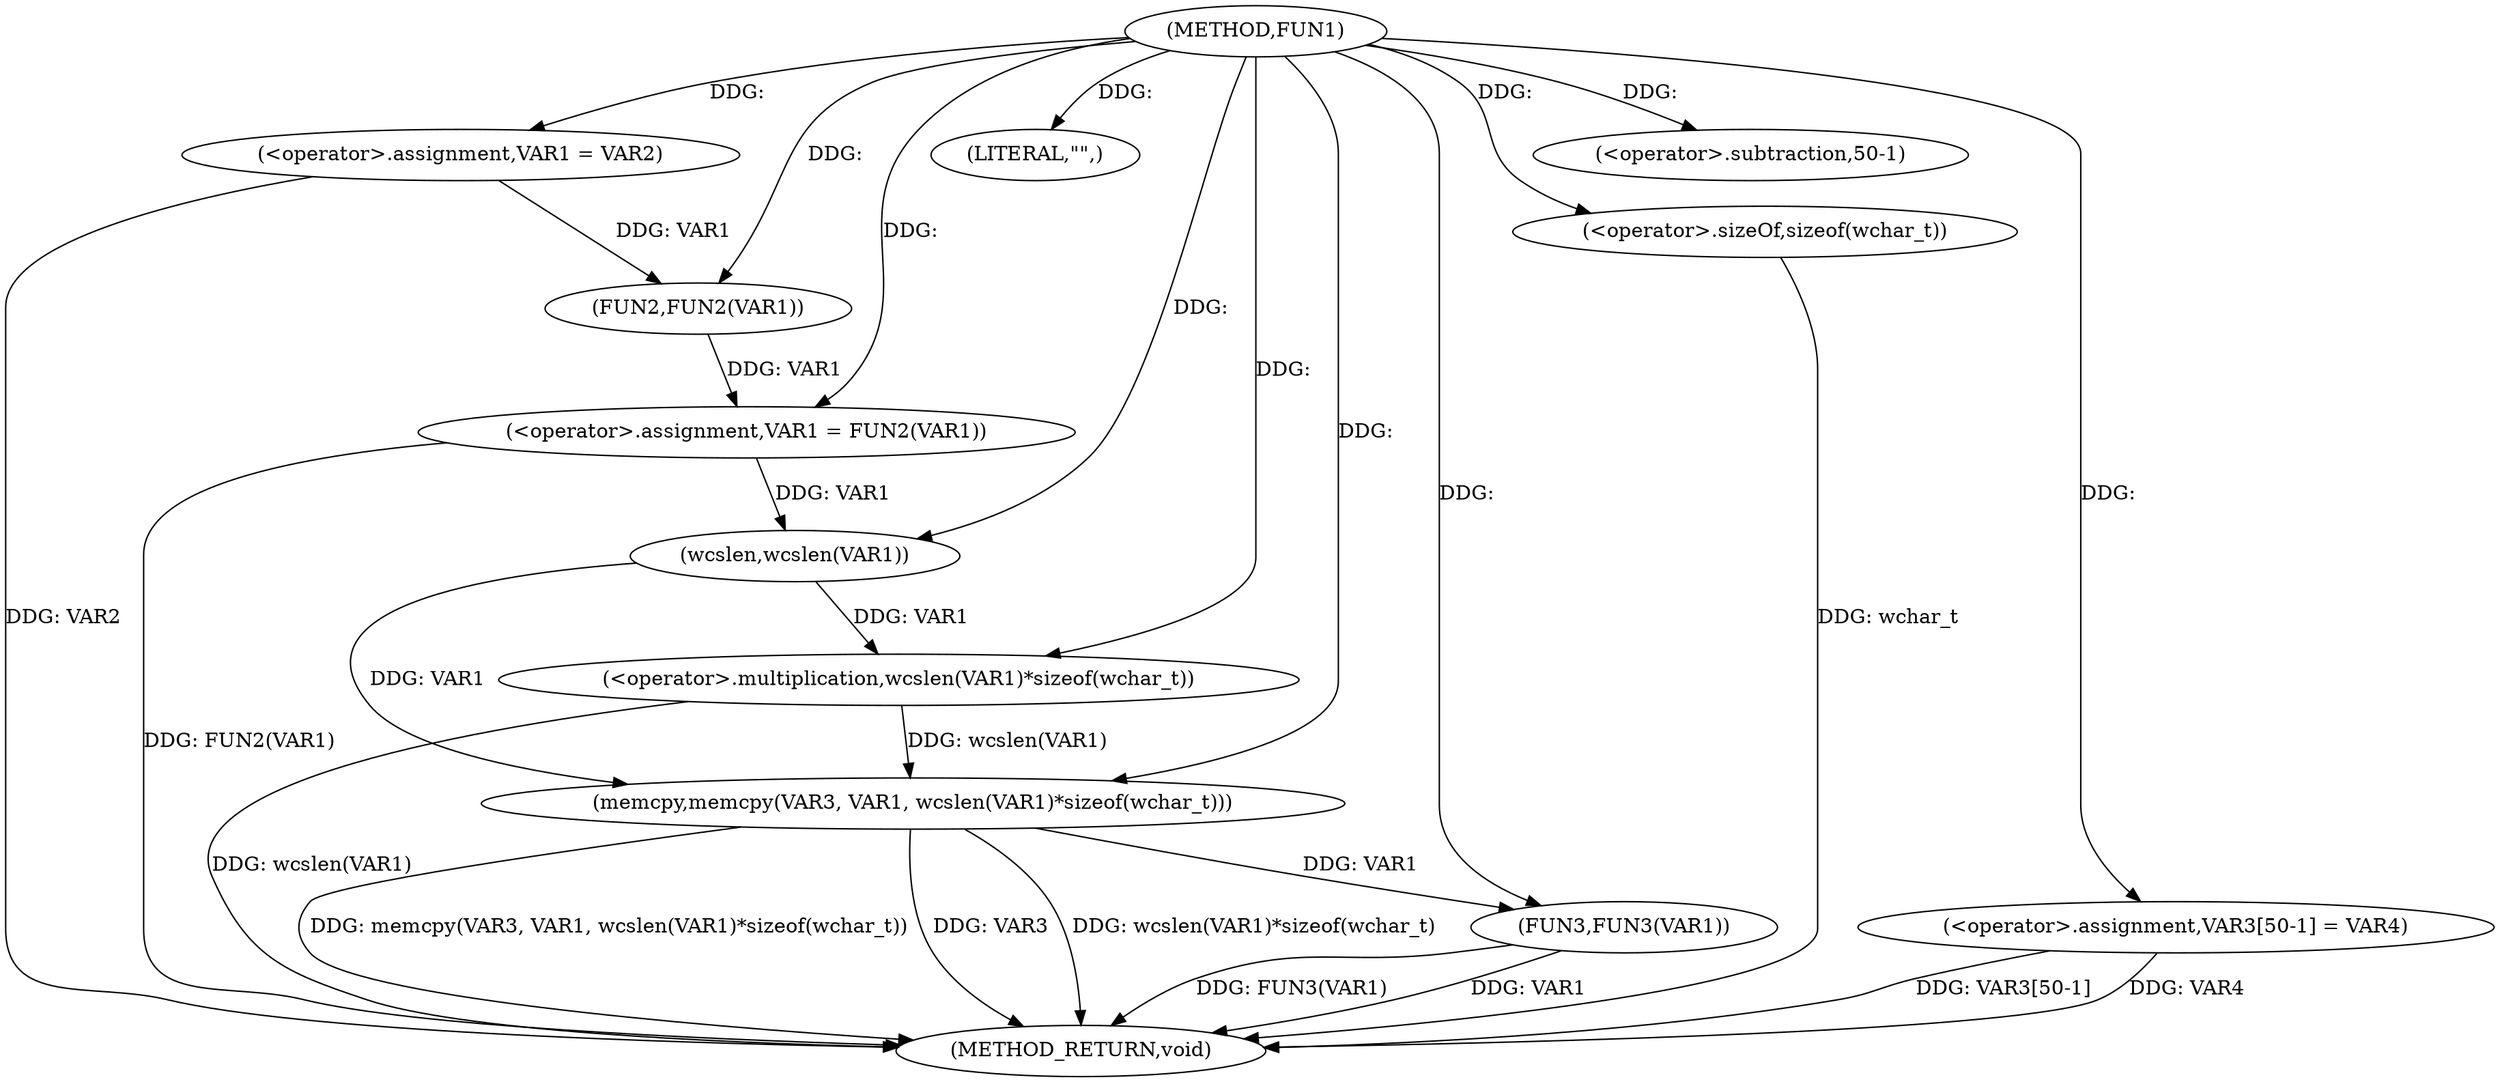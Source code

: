 digraph FUN1 {  
"1000100" [label = "(METHOD,FUN1)" ]
"1000130" [label = "(METHOD_RETURN,void)" ]
"1000104" [label = "(<operator>.assignment,VAR1 = VAR2)" ]
"1000107" [label = "(<operator>.assignment,VAR1 = FUN2(VAR1))" ]
"1000109" [label = "(FUN2,FUN2(VAR1))" ]
"1000112" [label = "(LITERAL,\"\",)" ]
"1000113" [label = "(memcpy,memcpy(VAR3, VAR1, wcslen(VAR1)*sizeof(wchar_t)))" ]
"1000116" [label = "(<operator>.multiplication,wcslen(VAR1)*sizeof(wchar_t))" ]
"1000117" [label = "(wcslen,wcslen(VAR1))" ]
"1000119" [label = "(<operator>.sizeOf,sizeof(wchar_t))" ]
"1000121" [label = "(<operator>.assignment,VAR3[50-1] = VAR4)" ]
"1000124" [label = "(<operator>.subtraction,50-1)" ]
"1000128" [label = "(FUN3,FUN3(VAR1))" ]
  "1000116" -> "1000130"  [ label = "DDG: wcslen(VAR1)"] 
  "1000113" -> "1000130"  [ label = "DDG: VAR3"] 
  "1000128" -> "1000130"  [ label = "DDG: VAR1"] 
  "1000121" -> "1000130"  [ label = "DDG: VAR4"] 
  "1000121" -> "1000130"  [ label = "DDG: VAR3[50-1]"] 
  "1000128" -> "1000130"  [ label = "DDG: FUN3(VAR1)"] 
  "1000113" -> "1000130"  [ label = "DDG: wcslen(VAR1)*sizeof(wchar_t)"] 
  "1000113" -> "1000130"  [ label = "DDG: memcpy(VAR3, VAR1, wcslen(VAR1)*sizeof(wchar_t))"] 
  "1000119" -> "1000130"  [ label = "DDG: wchar_t"] 
  "1000104" -> "1000130"  [ label = "DDG: VAR2"] 
  "1000107" -> "1000130"  [ label = "DDG: FUN2(VAR1)"] 
  "1000100" -> "1000104"  [ label = "DDG: "] 
  "1000109" -> "1000107"  [ label = "DDG: VAR1"] 
  "1000100" -> "1000107"  [ label = "DDG: "] 
  "1000104" -> "1000109"  [ label = "DDG: VAR1"] 
  "1000100" -> "1000109"  [ label = "DDG: "] 
  "1000100" -> "1000112"  [ label = "DDG: "] 
  "1000100" -> "1000113"  [ label = "DDG: "] 
  "1000117" -> "1000113"  [ label = "DDG: VAR1"] 
  "1000116" -> "1000113"  [ label = "DDG: wcslen(VAR1)"] 
  "1000117" -> "1000116"  [ label = "DDG: VAR1"] 
  "1000107" -> "1000117"  [ label = "DDG: VAR1"] 
  "1000100" -> "1000117"  [ label = "DDG: "] 
  "1000100" -> "1000116"  [ label = "DDG: "] 
  "1000100" -> "1000119"  [ label = "DDG: "] 
  "1000100" -> "1000121"  [ label = "DDG: "] 
  "1000100" -> "1000124"  [ label = "DDG: "] 
  "1000113" -> "1000128"  [ label = "DDG: VAR1"] 
  "1000100" -> "1000128"  [ label = "DDG: "] 
}
